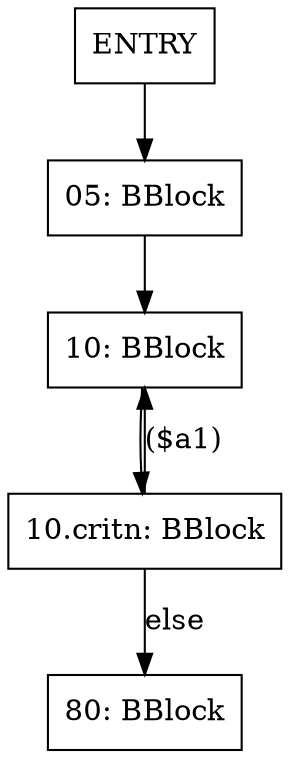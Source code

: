 digraph G {
node [shape=box]
"ENTRY" -> "05"
"05" [label="05: BBlock"]
"10" [label="10: BBlock"]
"10.critn" [label="10.critn: BBlock"]
"80" [label="80: BBlock"]
"05" -> "10"
"10" -> "10.critn"
"10.critn" -> "10" [label="($a1)"]
"10.critn" -> "80" [label="else"]
}
